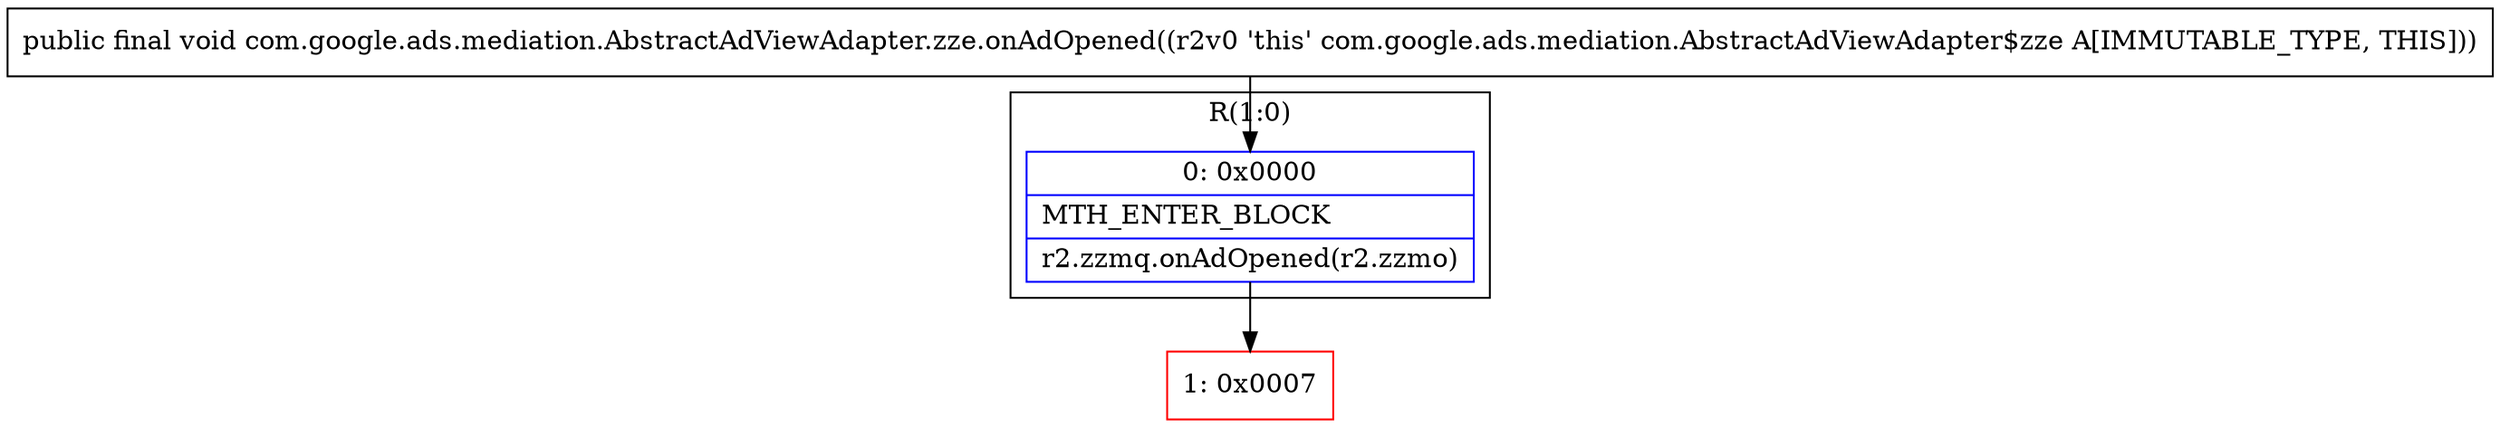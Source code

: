 digraph "CFG forcom.google.ads.mediation.AbstractAdViewAdapter.zze.onAdOpened()V" {
subgraph cluster_Region_1217651656 {
label = "R(1:0)";
node [shape=record,color=blue];
Node_0 [shape=record,label="{0\:\ 0x0000|MTH_ENTER_BLOCK\l|r2.zzmq.onAdOpened(r2.zzmo)\l}"];
}
Node_1 [shape=record,color=red,label="{1\:\ 0x0007}"];
MethodNode[shape=record,label="{public final void com.google.ads.mediation.AbstractAdViewAdapter.zze.onAdOpened((r2v0 'this' com.google.ads.mediation.AbstractAdViewAdapter$zze A[IMMUTABLE_TYPE, THIS])) }"];
MethodNode -> Node_0;
Node_0 -> Node_1;
}

